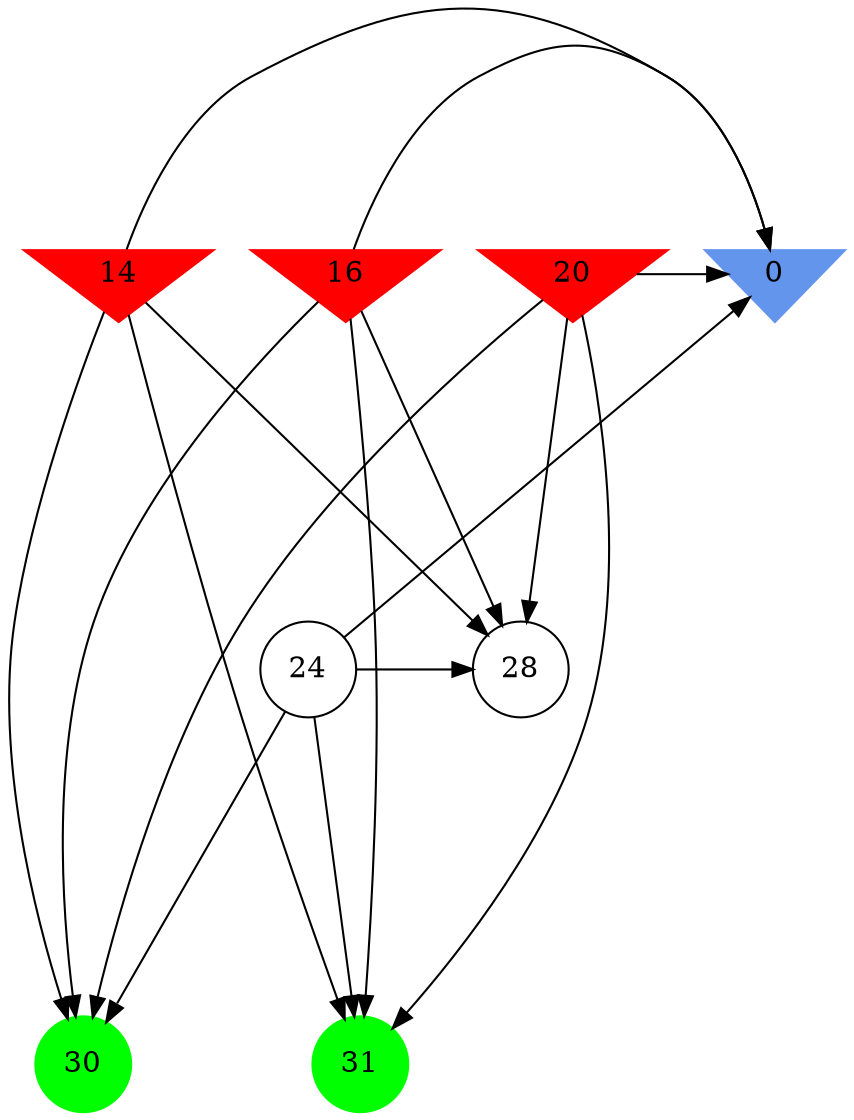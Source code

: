 digraph brain {
	ranksep=2.0;
	0 [shape=invtriangle,style=filled,color=cornflowerblue];
	14 [shape=invtriangle,style=filled,color=red];
	16 [shape=invtriangle,style=filled,color=red];
	20 [shape=invtriangle,style=filled,color=red];
	24 [shape=circle,color=black];
	28 [shape=circle,color=black];
	30 [shape=circle,style=filled,color=green];
	31 [shape=circle,style=filled,color=green];
	14	->	0;
	14	->	30;
	14	->	28;
	14	->	31;
	20	->	0;
	20	->	30;
	20	->	28;
	20	->	31;
	24	->	0;
	24	->	30;
	24	->	28;
	24	->	31;
	16	->	0;
	16	->	30;
	16	->	28;
	16	->	31;
	{ rank=same; 0; 14; 16; 20; }
	{ rank=same; 24; 28; }
	{ rank=same; 30; 31; }
}
